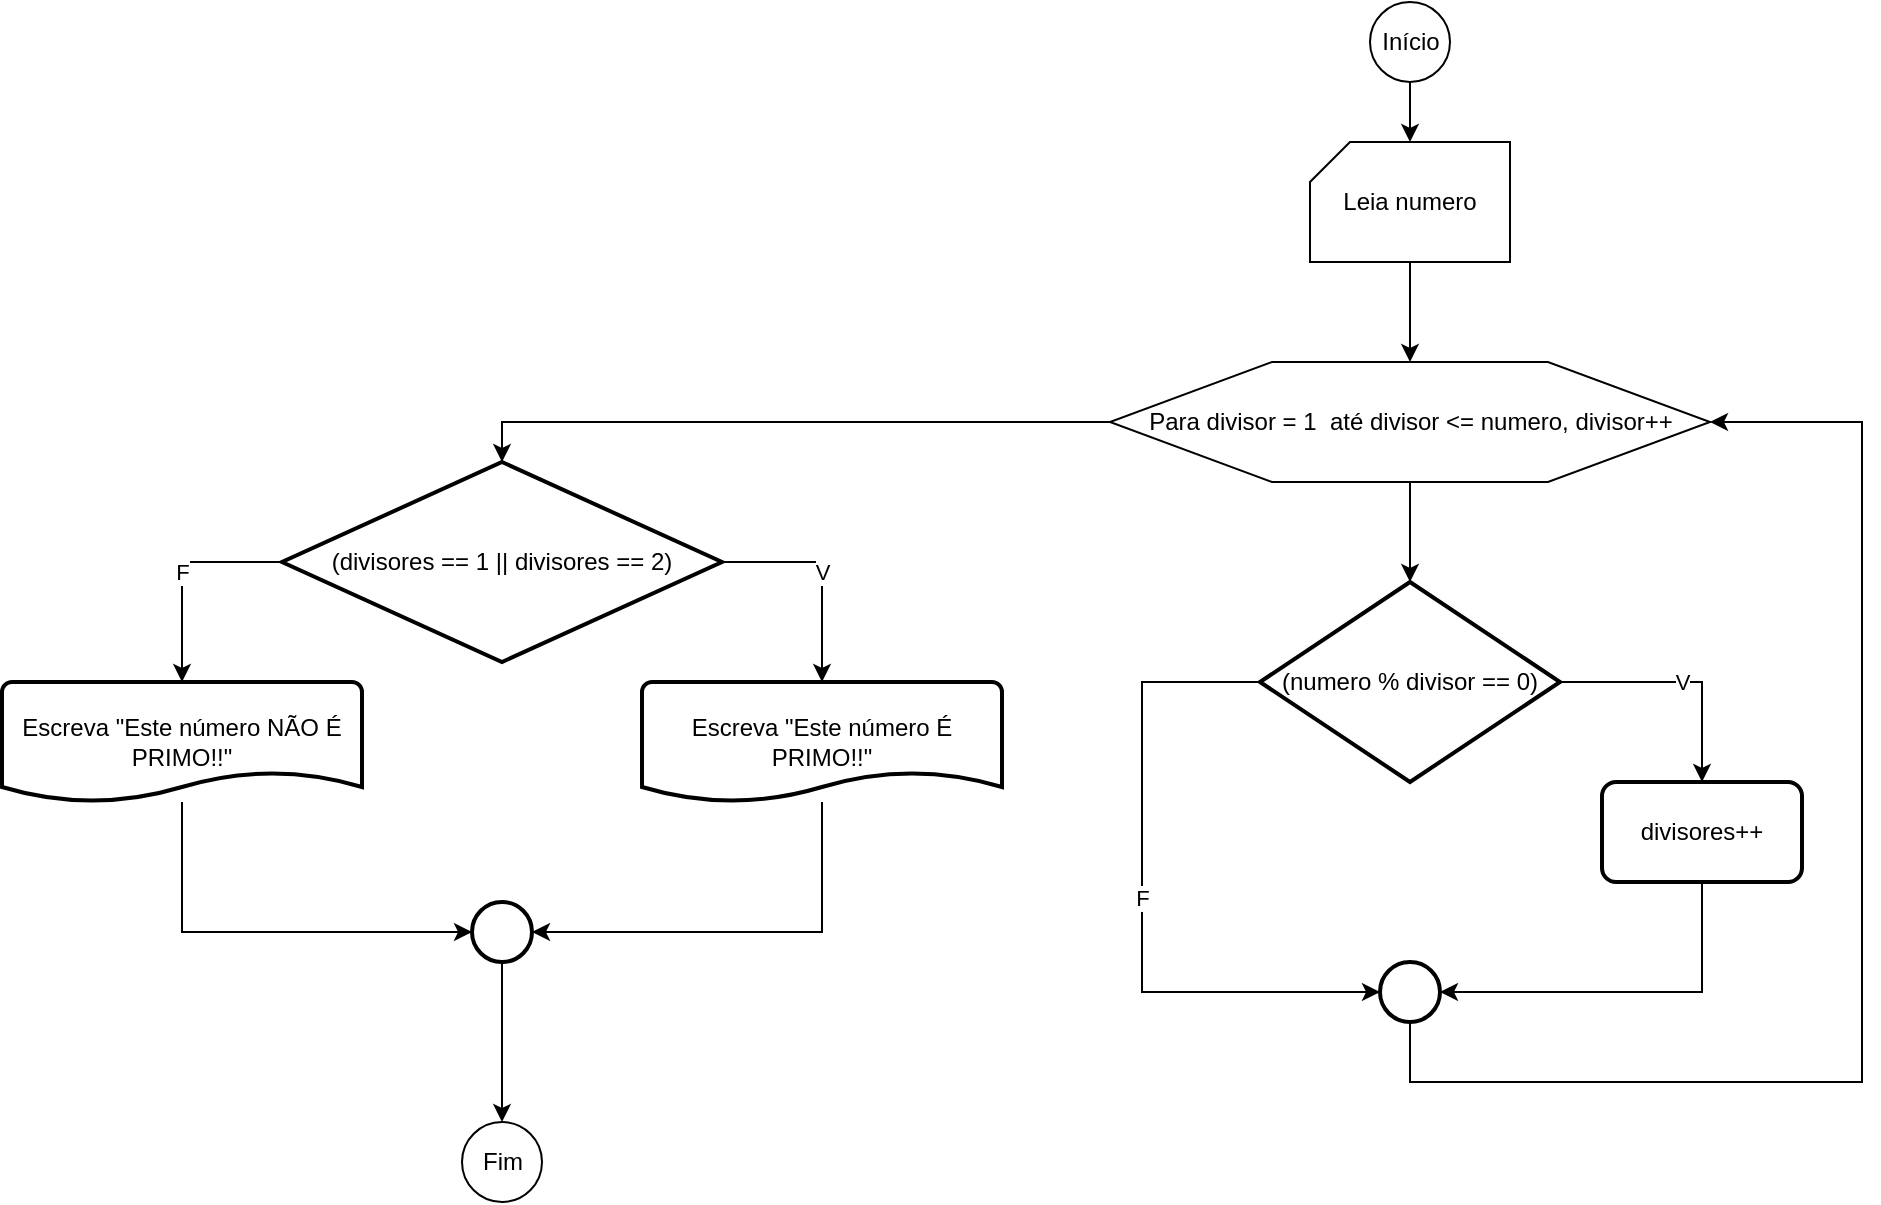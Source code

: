<mxfile version="18.0.6" type="device"><diagram id="yrGJBEPIFQ74FWzWM58z" name="Página-1"><mxGraphModel dx="2241" dy="865" grid="1" gridSize="10" guides="1" tooltips="1" connect="1" arrows="1" fold="1" page="1" pageScale="1" pageWidth="827" pageHeight="1169" math="0" shadow="0"><root><mxCell id="0"/><mxCell id="1" parent="0"/><mxCell id="4VQduuhpHQdtrDQchd7O-69" value="" style="edgeStyle=orthogonalEdgeStyle;rounded=0;orthogonalLoop=1;jettySize=auto;html=1;" parent="1" source="4VQduuhpHQdtrDQchd7O-60" target="4VQduuhpHQdtrDQchd7O-61" edge="1"><mxGeometry relative="1" as="geometry"/></mxCell><mxCell id="4VQduuhpHQdtrDQchd7O-60" value="Início" style="verticalLabelPosition=middle;verticalAlign=middle;html=1;shape=mxgraph.flowchart.on-page_reference;labelPosition=center;align=center;" parent="1" vertex="1"><mxGeometry x="394" y="20" width="40" height="40" as="geometry"/></mxCell><mxCell id="4VQduuhpHQdtrDQchd7O-64" value="" style="edgeStyle=orthogonalEdgeStyle;rounded=0;orthogonalLoop=1;jettySize=auto;html=1;" parent="1" source="4VQduuhpHQdtrDQchd7O-61" edge="1"><mxGeometry relative="1" as="geometry"><mxPoint x="414" y="200" as="targetPoint"/></mxGeometry></mxCell><mxCell id="4VQduuhpHQdtrDQchd7O-61" value="Leia numero" style="verticalLabelPosition=middle;verticalAlign=middle;html=1;shape=card;whiteSpace=wrap;size=20;arcSize=12;labelPosition=center;align=center;" parent="1" vertex="1"><mxGeometry x="364" y="90" width="100" height="60" as="geometry"/></mxCell><mxCell id="pQ9DHgNM0qM9aF1_w18l-3" value="" style="edgeStyle=orthogonalEdgeStyle;rounded=0;orthogonalLoop=1;jettySize=auto;html=1;" parent="1" source="pQ9DHgNM0qM9aF1_w18l-1" target="pQ9DHgNM0qM9aF1_w18l-2" edge="1"><mxGeometry relative="1" as="geometry"/></mxCell><mxCell id="pQ9DHgNM0qM9aF1_w18l-12" style="edgeStyle=orthogonalEdgeStyle;rounded=0;orthogonalLoop=1;jettySize=auto;html=1;entryX=0.5;entryY=0;entryDx=0;entryDy=0;entryPerimeter=0;" parent="1" source="pQ9DHgNM0qM9aF1_w18l-1" target="pQ9DHgNM0qM9aF1_w18l-11" edge="1"><mxGeometry relative="1" as="geometry"/></mxCell><mxCell id="pQ9DHgNM0qM9aF1_w18l-1" value="Para divisor = 1&amp;nbsp; até divisor &amp;lt;= numero, divisor++" style="verticalLabelPosition=middle;verticalAlign=middle;html=1;shape=hexagon;perimeter=hexagonPerimeter2;arcSize=6;size=0.27;labelPosition=center;align=center;" parent="1" vertex="1"><mxGeometry x="264" y="200" width="300" height="60" as="geometry"/></mxCell><mxCell id="pQ9DHgNM0qM9aF1_w18l-6" value="V" style="edgeStyle=orthogonalEdgeStyle;rounded=0;orthogonalLoop=1;jettySize=auto;html=1;entryX=0.5;entryY=0;entryDx=0;entryDy=0;" parent="1" source="pQ9DHgNM0qM9aF1_w18l-2" target="pQ9DHgNM0qM9aF1_w18l-4" edge="1"><mxGeometry relative="1" as="geometry"/></mxCell><mxCell id="pQ9DHgNM0qM9aF1_w18l-9" value="F" style="edgeStyle=orthogonalEdgeStyle;rounded=0;orthogonalLoop=1;jettySize=auto;html=1;entryX=0;entryY=0.5;entryDx=0;entryDy=0;entryPerimeter=0;" parent="1" source="pQ9DHgNM0qM9aF1_w18l-2" target="pQ9DHgNM0qM9aF1_w18l-7" edge="1"><mxGeometry relative="1" as="geometry"><Array as="points"><mxPoint x="280" y="360"/><mxPoint x="280" y="515"/></Array></mxGeometry></mxCell><mxCell id="pQ9DHgNM0qM9aF1_w18l-2" value="(numero % divisor == 0)" style="strokeWidth=2;html=1;shape=mxgraph.flowchart.decision;whiteSpace=wrap;" parent="1" vertex="1"><mxGeometry x="339" y="310" width="150" height="100" as="geometry"/></mxCell><mxCell id="pQ9DHgNM0qM9aF1_w18l-8" style="edgeStyle=orthogonalEdgeStyle;rounded=0;orthogonalLoop=1;jettySize=auto;html=1;entryX=1;entryY=0.5;entryDx=0;entryDy=0;entryPerimeter=0;" parent="1" source="pQ9DHgNM0qM9aF1_w18l-4" target="pQ9DHgNM0qM9aF1_w18l-7" edge="1"><mxGeometry relative="1" as="geometry"><Array as="points"><mxPoint x="560" y="515"/></Array></mxGeometry></mxCell><mxCell id="pQ9DHgNM0qM9aF1_w18l-4" value="divisores++" style="rounded=1;whiteSpace=wrap;html=1;absoluteArcSize=1;arcSize=14;strokeWidth=2;" parent="1" vertex="1"><mxGeometry x="510" y="410" width="100" height="50" as="geometry"/></mxCell><mxCell id="pQ9DHgNM0qM9aF1_w18l-10" style="edgeStyle=orthogonalEdgeStyle;rounded=0;orthogonalLoop=1;jettySize=auto;html=1;entryX=1;entryY=0.5;entryDx=0;entryDy=0;" parent="1" source="pQ9DHgNM0qM9aF1_w18l-7" target="pQ9DHgNM0qM9aF1_w18l-1" edge="1"><mxGeometry relative="1" as="geometry"><Array as="points"><mxPoint x="414" y="560"/><mxPoint x="640" y="560"/><mxPoint x="640" y="230"/></Array></mxGeometry></mxCell><mxCell id="pQ9DHgNM0qM9aF1_w18l-7" value="" style="strokeWidth=2;html=1;shape=mxgraph.flowchart.start_2;whiteSpace=wrap;" parent="1" vertex="1"><mxGeometry x="399" y="500" width="30" height="30" as="geometry"/></mxCell><mxCell id="pQ9DHgNM0qM9aF1_w18l-14" value="V" style="edgeStyle=orthogonalEdgeStyle;rounded=0;orthogonalLoop=1;jettySize=auto;html=1;entryX=0.5;entryY=0;entryDx=0;entryDy=0;entryPerimeter=0;" parent="1" source="pQ9DHgNM0qM9aF1_w18l-11" target="pQ9DHgNM0qM9aF1_w18l-13" edge="1"><mxGeometry relative="1" as="geometry"><Array as="points"><mxPoint x="120" y="300"/></Array></mxGeometry></mxCell><mxCell id="pQ9DHgNM0qM9aF1_w18l-16" value="F" style="edgeStyle=orthogonalEdgeStyle;rounded=0;orthogonalLoop=1;jettySize=auto;html=1;entryX=0.5;entryY=0;entryDx=0;entryDy=0;entryPerimeter=0;" parent="1" source="pQ9DHgNM0qM9aF1_w18l-11" target="pQ9DHgNM0qM9aF1_w18l-15" edge="1"><mxGeometry relative="1" as="geometry"><Array as="points"><mxPoint x="-200" y="300"/></Array></mxGeometry></mxCell><mxCell id="pQ9DHgNM0qM9aF1_w18l-11" value="(divisores == 1 || divisores == 2)" style="strokeWidth=2;html=1;shape=mxgraph.flowchart.decision;whiteSpace=wrap;" parent="1" vertex="1"><mxGeometry x="-150" y="250" width="220" height="100" as="geometry"/></mxCell><mxCell id="pQ9DHgNM0qM9aF1_w18l-18" style="edgeStyle=orthogonalEdgeStyle;rounded=0;orthogonalLoop=1;jettySize=auto;html=1;entryX=1;entryY=0.5;entryDx=0;entryDy=0;entryPerimeter=0;" parent="1" source="pQ9DHgNM0qM9aF1_w18l-13" target="pQ9DHgNM0qM9aF1_w18l-17" edge="1"><mxGeometry relative="1" as="geometry"><Array as="points"><mxPoint x="120" y="485"/></Array></mxGeometry></mxCell><mxCell id="pQ9DHgNM0qM9aF1_w18l-13" value="Escreva &quot;Este número É PRIMO!!&quot;" style="strokeWidth=2;html=1;shape=mxgraph.flowchart.document2;whiteSpace=wrap;size=0.25;" parent="1" vertex="1"><mxGeometry x="30" y="360" width="180" height="60" as="geometry"/></mxCell><mxCell id="pQ9DHgNM0qM9aF1_w18l-19" style="edgeStyle=orthogonalEdgeStyle;rounded=0;orthogonalLoop=1;jettySize=auto;html=1;entryX=0;entryY=0.5;entryDx=0;entryDy=0;entryPerimeter=0;" parent="1" source="pQ9DHgNM0qM9aF1_w18l-15" target="pQ9DHgNM0qM9aF1_w18l-17" edge="1"><mxGeometry relative="1" as="geometry"><Array as="points"><mxPoint x="-200" y="485"/></Array></mxGeometry></mxCell><mxCell id="pQ9DHgNM0qM9aF1_w18l-15" value="Escreva &quot;Este número NÃO É PRIMO!!&quot;" style="strokeWidth=2;html=1;shape=mxgraph.flowchart.document2;whiteSpace=wrap;size=0.25;" parent="1" vertex="1"><mxGeometry x="-290" y="360" width="180" height="60" as="geometry"/></mxCell><mxCell id="pQ9DHgNM0qM9aF1_w18l-21" value="" style="edgeStyle=orthogonalEdgeStyle;rounded=0;orthogonalLoop=1;jettySize=auto;html=1;" parent="1" source="pQ9DHgNM0qM9aF1_w18l-17" target="pQ9DHgNM0qM9aF1_w18l-20" edge="1"><mxGeometry relative="1" as="geometry"/></mxCell><mxCell id="pQ9DHgNM0qM9aF1_w18l-17" value="" style="strokeWidth=2;html=1;shape=mxgraph.flowchart.start_2;whiteSpace=wrap;" parent="1" vertex="1"><mxGeometry x="-55" y="470" width="30" height="30" as="geometry"/></mxCell><mxCell id="pQ9DHgNM0qM9aF1_w18l-20" value="Fim" style="verticalLabelPosition=middle;verticalAlign=middle;html=1;shape=mxgraph.flowchart.on-page_reference;labelPosition=center;align=center;" parent="1" vertex="1"><mxGeometry x="-60" y="580" width="40" height="40" as="geometry"/></mxCell></root></mxGraphModel></diagram></mxfile>